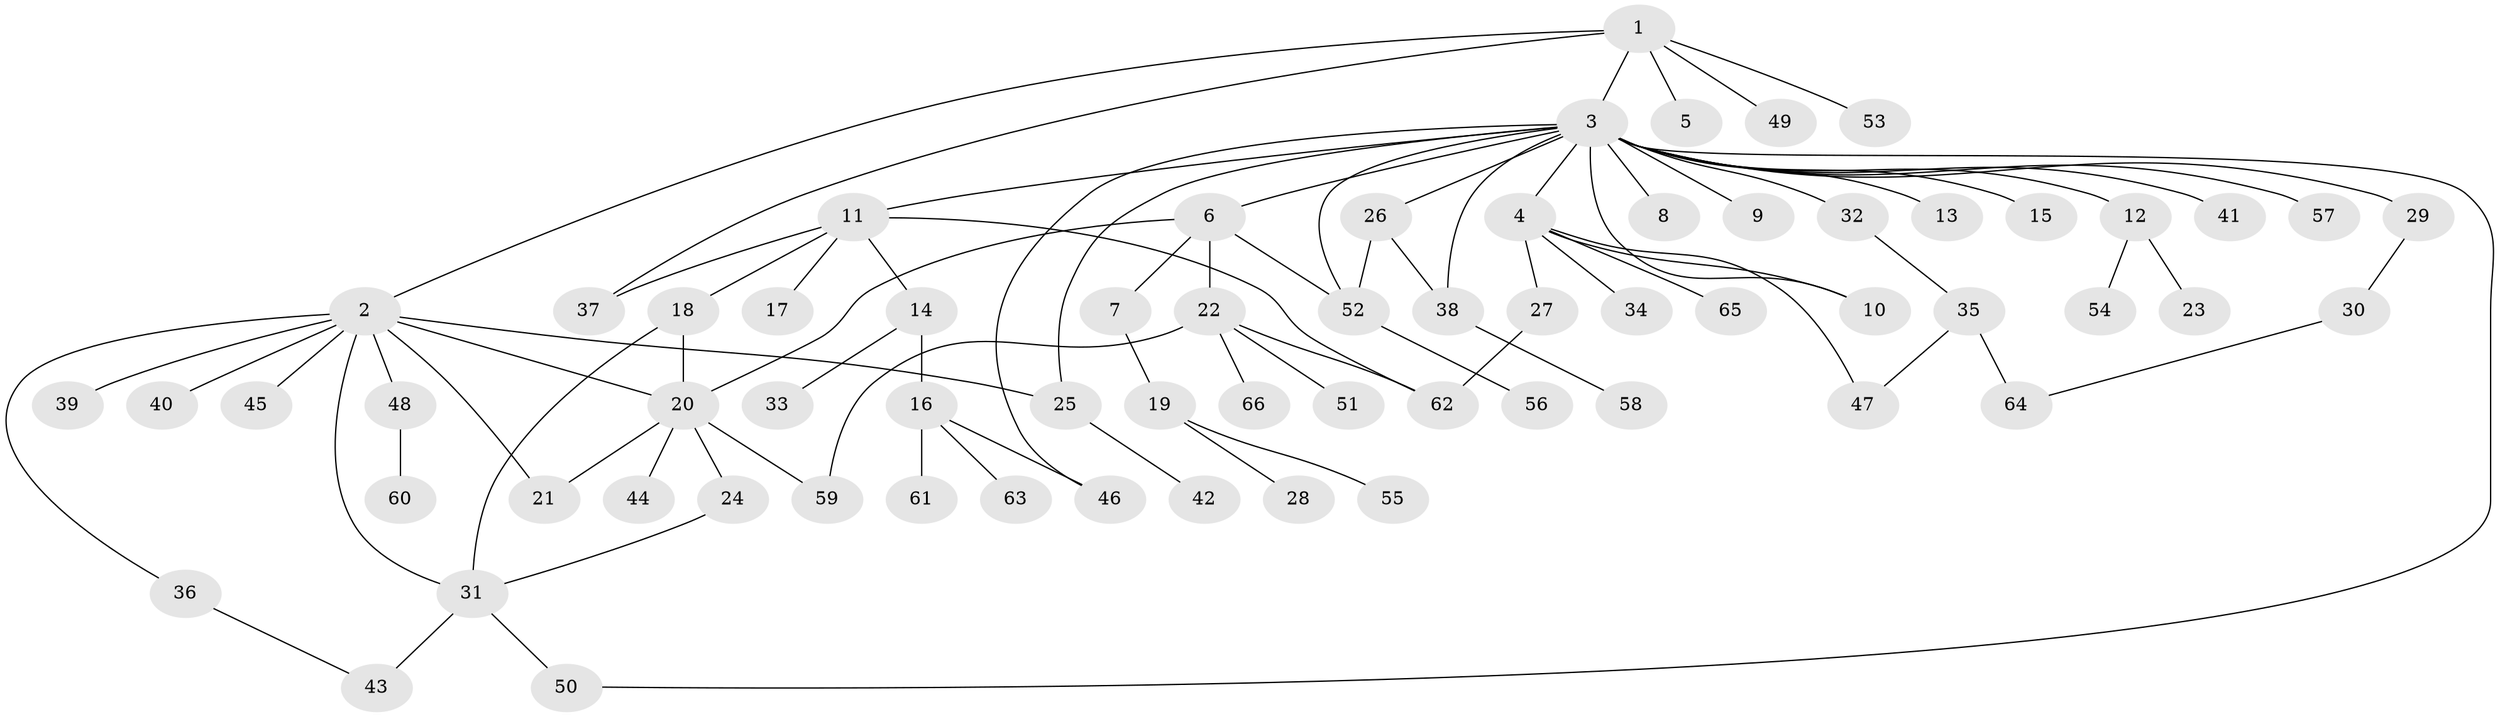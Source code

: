 // Generated by graph-tools (version 1.1) at 2025/25/03/09/25 03:25:59]
// undirected, 66 vertices, 84 edges
graph export_dot {
graph [start="1"]
  node [color=gray90,style=filled];
  1;
  2;
  3;
  4;
  5;
  6;
  7;
  8;
  9;
  10;
  11;
  12;
  13;
  14;
  15;
  16;
  17;
  18;
  19;
  20;
  21;
  22;
  23;
  24;
  25;
  26;
  27;
  28;
  29;
  30;
  31;
  32;
  33;
  34;
  35;
  36;
  37;
  38;
  39;
  40;
  41;
  42;
  43;
  44;
  45;
  46;
  47;
  48;
  49;
  50;
  51;
  52;
  53;
  54;
  55;
  56;
  57;
  58;
  59;
  60;
  61;
  62;
  63;
  64;
  65;
  66;
  1 -- 2;
  1 -- 3;
  1 -- 5;
  1 -- 37;
  1 -- 49;
  1 -- 53;
  2 -- 20;
  2 -- 21;
  2 -- 25;
  2 -- 31;
  2 -- 36;
  2 -- 39;
  2 -- 40;
  2 -- 45;
  2 -- 48;
  3 -- 4;
  3 -- 6;
  3 -- 8;
  3 -- 9;
  3 -- 10;
  3 -- 11;
  3 -- 12;
  3 -- 13;
  3 -- 15;
  3 -- 25;
  3 -- 26;
  3 -- 29;
  3 -- 32;
  3 -- 38;
  3 -- 41;
  3 -- 46;
  3 -- 50;
  3 -- 52;
  3 -- 57;
  4 -- 10;
  4 -- 27;
  4 -- 34;
  4 -- 47;
  4 -- 65;
  6 -- 7;
  6 -- 20;
  6 -- 22;
  6 -- 52;
  7 -- 19;
  11 -- 14;
  11 -- 17;
  11 -- 18;
  11 -- 37;
  11 -- 62;
  12 -- 23;
  12 -- 54;
  14 -- 16;
  14 -- 33;
  16 -- 46;
  16 -- 61;
  16 -- 63;
  18 -- 20;
  18 -- 31;
  19 -- 28;
  19 -- 55;
  20 -- 21;
  20 -- 24;
  20 -- 44;
  20 -- 59;
  22 -- 51;
  22 -- 59;
  22 -- 62;
  22 -- 66;
  24 -- 31;
  25 -- 42;
  26 -- 38;
  26 -- 52;
  27 -- 62;
  29 -- 30;
  30 -- 64;
  31 -- 43;
  31 -- 50;
  32 -- 35;
  35 -- 47;
  35 -- 64;
  36 -- 43;
  38 -- 58;
  48 -- 60;
  52 -- 56;
}
